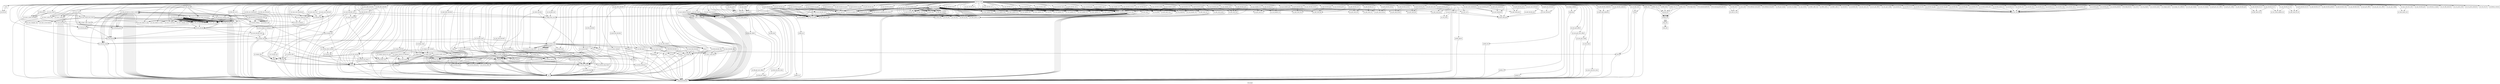 digraph "Call graph" {
	label="Call graph";

	Node0x80568e2c0 [shape=record,label="{external node}"];
	Node0x80568e2c0 -> Node0x80568e350;
	Node0x80568e2c0 -> Node0x80568e410;
	Node0x80568e2c0 -> Node0x80568e470;
	Node0x80568e2c0 -> Node0x80568e4d0;
	Node0x80568e2c0 -> Node0x80568e530;
	Node0x80568e2c0 -> Node0x80568e590;
	Node0x80568e2c0 -> Node0x80568e5f0;
	Node0x80568e2c0 -> Node0x80568e650;
	Node0x80568e2c0 -> Node0x80568e6b0;
	Node0x80568e2c0 -> Node0x80568e710;
	Node0x80568e2c0 -> Node0x80568e770;
	Node0x80568e2c0 -> Node0x80568e7d0;
	Node0x80568e2c0 -> Node0x80568e830;
	Node0x80568e2c0 -> Node0x80568e890;
	Node0x80568e2c0 -> Node0x80568ea70;
	Node0x80568e2c0 -> Node0x80568e9b0;
	Node0x80568e2c0 -> Node0x80568ead0;
	Node0x80568e2c0 -> Node0x80568eb30;
	Node0x80568e2c0 -> Node0x80568eb90;
	Node0x80568e2c0 -> Node0x80568ec50;
	Node0x80568e2c0 -> Node0x80568ecb0;
	Node0x80568e2c0 -> Node0x80568ed10;
	Node0x80568e2c0 -> Node0x80568f190;
	Node0x80568e2c0 -> Node0x80568f1f0;
	Node0x80568e2c0 -> Node0x80568f250;
	Node0x80568e2c0 -> Node0x80568f2b0;
	Node0x80568e2c0 -> Node0x80568f310;
	Node0x80568e2c0 -> Node0x80568f370;
	Node0x80568e2c0 -> Node0x80568f3d0;
	Node0x80568e2c0 -> Node0x80568f430;
	Node0x80568e2c0 -> Node0x80568f490;
	Node0x80568e2c0 -> Node0x80568f4f0;
	Node0x80568e2c0 -> Node0x80568f550;
	Node0x80568e2c0 -> Node0x80568f610;
	Node0x80568e2c0 -> Node0x80568f670;
	Node0x80568e2c0 -> Node0x80568fa30;
	Node0x80568e2c0 -> Node0x80568fa90;
	Node0x80568e2c0 -> Node0x80568faf0;
	Node0x80568e2c0 -> Node0x80568e8f0;
	Node0x80568e2c0 -> Node0x80568fb50;
	Node0x80568e2c0 -> Node0x80568fbb0;
	Node0x80568e2c0 -> Node0x80568fc10;
	Node0x80568e2c0 -> Node0x80568f850;
	Node0x80568e2c0 -> Node0x80568fc70;
	Node0x80568e2c0 -> Node0x80568fcd0;
	Node0x80568e2c0 -> Node0x80568fd30;
	Node0x80568e2c0 -> Node0x80568fdf0;
	Node0x80568e2c0 -> Node0x80568fd90;
	Node0x80568e2c0 -> Node0x80568fe50;
	Node0x80568e2c0 -> Node0x80568feb0;
	Node0x80568e2c0 -> Node0x80568ff10;
	Node0x80568e2c0 -> Node0x80568ff70;
	Node0x80568e2c0 -> Node0x80568ffd0;
	Node0x80568e2c0 -> Node0x80555f030;
	Node0x80568e2c0 -> Node0x80555f090;
	Node0x80568e2c0 -> Node0x80555f0f0;
	Node0x80568e2c0 -> Node0x80555f150;
	Node0x80568e2c0 -> Node0x80555f1b0;
	Node0x80568e2c0 -> Node0x80555f210;
	Node0x80568e2c0 -> Node0x80555f270;
	Node0x80568e2c0 -> Node0x80555f2d0;
	Node0x80568e2c0 -> Node0x80555f330;
	Node0x80568e2c0 -> Node0x80555f390;
	Node0x80568e2c0 -> Node0x80555f3f0;
	Node0x80568e2c0 -> Node0x80555f450;
	Node0x80568e2c0 -> Node0x80555f4b0;
	Node0x80568e2c0 -> Node0x80555f510;
	Node0x80568e2c0 -> Node0x80555f570;
	Node0x80568e2c0 -> Node0x80555f5d0;
	Node0x80568e2c0 -> Node0x80555f630;
	Node0x80568e2c0 -> Node0x80555f690;
	Node0x80568e2c0 -> Node0x80555f6f0;
	Node0x80568e2c0 -> Node0x80555f750;
	Node0x80568e2c0 -> Node0x80555f7b0;
	Node0x80568e2c0 -> Node0x80555f810;
	Node0x80568e2c0 -> Node0x80555f870;
	Node0x80568e2c0 -> Node0x80555f8d0;
	Node0x80568e2c0 -> Node0x80555f930;
	Node0x80568e2c0 -> Node0x80555f990;
	Node0x80568e2c0 -> Node0x80555f9f0;
	Node0x80568e2c0 -> Node0x80555fa50;
	Node0x80568e2c0 -> Node0x80555fab0;
	Node0x80568e2c0 -> Node0x80555fb10;
	Node0x80568e2c0 -> Node0x80555fb70;
	Node0x80568e2c0 -> Node0x80555fbd0;
	Node0x80568e2c0 -> Node0x80555fc30;
	Node0x80568e2c0 -> Node0x80555fc90;
	Node0x80568e2c0 -> Node0x80555fcf0;
	Node0x80568e2c0 -> Node0x80568e3b0;
	Node0x80568e2c0 -> Node0x80555fd50;
	Node0x80568e2c0 -> Node0x80555fe10;
	Node0x80568e2c0 -> Node0x80555fe70;
	Node0x80568e2c0 -> Node0x80555fed0;
	Node0x80568e2c0 -> Node0x80555ff30;
	Node0x80568e2c0 -> Node0x80555ff90;
	Node0x80568e2c0 -> Node0x80555fff0;
	Node0x80568e2c0 -> Node0x805560050;
	Node0x80568e2c0 -> Node0x8055600b0;
	Node0x80568e2c0 -> Node0x805560170;
	Node0x80568e2c0 -> Node0x8055601d0;
	Node0x80568e2c0 -> Node0x80568f970;
	Node0x80568e2c0 -> Node0x8055602f0;
	Node0x80568e2c0 -> Node0x805560350;
	Node0x80568e2c0 -> Node0x8055603b0;
	Node0x80568e2c0 -> Node0x805560410;
	Node0x80568e2c0 -> Node0x805560470;
	Node0x80568e2c0 -> Node0x8055605f0;
	Node0x80568e2c0 -> Node0x805560890;
	Node0x80568e2c0 -> Node0x8055608f0;
	Node0x80568e2c0 -> Node0x805560950;
	Node0x80568e2c0 -> Node0x8055609b0;
	Node0x80568e2c0 -> Node0x805560a10;
	Node0x80568e2c0 -> Node0x805560a70;
	Node0x80568e2c0 -> Node0x805560ad0;
	Node0x80568e2c0 -> Node0x805560b30;
	Node0x80568e2c0 -> Node0x805560b90;
	Node0x80568e2c0 -> Node0x805560c50;
	Node0x80568e2c0 -> Node0x805560d10;
	Node0x80568e2c0 -> Node0x805560e90;
	Node0x80568e2c0 -> Node0x80568e950;
	Node0x80568e2c0 -> Node0x80568ebf0;
	Node0x80568e2c0 -> Node0x805560ef0;
	Node0x80568e2c0 -> Node0x805560f50;
	Node0x80568e2c0 -> Node0x805560fb0;
	Node0x80568e2c0 -> Node0x805561010;
	Node0x80568e2c0 -> Node0x805561070;
	Node0x80568e2c0 -> Node0x8055610d0;
	Node0x80568e2c0 -> Node0x805561130;
	Node0x80568e2c0 -> Node0x805561190;
	Node0x80568e2c0 -> Node0x8055611f0;
	Node0x80568e2c0 -> Node0x805561250;
	Node0x80568e2c0 -> Node0x8055612b0;
	Node0x80568e2c0 -> Node0x805561310;
	Node0x80568e2c0 -> Node0x805561370;
	Node0x80568e2c0 -> Node0x8055613d0;
	Node0x80568e2c0 -> Node0x805561430;
	Node0x80568e2c0 -> Node0x805561490;
	Node0x80568e2c0 -> Node0x8055614f0;
	Node0x80568e2c0 -> Node0x805561550;
	Node0x80568e2c0 -> Node0x8055615b0;
	Node0x80568e2c0 -> Node0x805561610;
	Node0x80568e2c0 -> Node0x8055616d0;
	Node0x80568e2c0 -> Node0x805561730;
	Node0x80568e2c0 -> Node0x805561790;
	Node0x80568e2c0 -> Node0x8055617f0;
	Node0x80568e2c0 -> Node0x805561850;
	Node0x80568e2c0 -> Node0x8055618b0;
	Node0x80568e2c0 -> Node0x805561910;
	Node0x80568e2c0 -> Node0x805561970;
	Node0x80568e2c0 -> Node0x8055619d0;
	Node0x80568e2c0 -> Node0x805561a30;
	Node0x80568e2c0 -> Node0x805561a90;
	Node0x80568e2c0 -> Node0x805561c70;
	Node0x80568e2c0 -> Node0x805561c10;
	Node0x80568e2c0 -> Node0x80568ee90;
	Node0x80568e2c0 -> Node0x80568f010;
	Node0x80568e2c0 -> Node0x805561bb0;
	Node0x80568e2c0 -> Node0x80568ef50;
	Node0x80568e2c0 -> Node0x80568efb0;
	Node0x80568e2c0 -> Node0x80568f0d0;
	Node0x80568e2c0 -> Node0x80568edd0;
	Node0x80568e2c0 -> Node0x80568eef0;
	Node0x80568e2c0 -> Node0x80568f070;
	Node0x80568e2c0 -> Node0x805561d30;
	Node0x80568e2c0 -> Node0x805561d90;
	Node0x80568e2c0 -> Node0x805561df0;
	Node0x80568e2c0 -> Node0x805561e50;
	Node0x80568e2c0 -> Node0x805561eb0;
	Node0x80568e2c0 -> Node0x805561f10;
	Node0x80568e2c0 -> Node0x805561f70;
	Node0x80568e2c0 -> Node0x805561fd0;
	Node0x80568e2c0 -> Node0x8055d1090;
	Node0x80568e2c0 -> Node0x8055d1150;
	Node0x80568e2c0 -> Node0x8055d11b0;
	Node0x80568e2c0 -> Node0x8055d1210;
	Node0x80568e2c0 -> Node0x8055d1270;
	Node0x80568e2c0 -> Node0x8055d12d0;
	Node0x80568e2c0 -> Node0x8055d1330;
	Node0x80568e2c0 -> Node0x8055d13f0;
	Node0x80568e2c0 -> Node0x8055d1450;
	Node0x80568e2c0 -> Node0x8055d1510;
	Node0x80568e2c0 -> Node0x8055d15d0;
	Node0x80568e2c0 -> Node0x8055d1690;
	Node0x80568e2c0 -> Node0x8055d1750;
	Node0x80568e2c0 -> Node0x8055d17b0;
	Node0x80568e2c0 -> Node0x8055d1810;
	Node0x80568e2c0 -> Node0x8055d1870;
	Node0x80568e2c0 -> Node0x8055d1930;
	Node0x80568e2c0 -> Node0x8055d1990;
	Node0x80568e2c0 -> Node0x8055d1a50;
	Node0x80568e2c0 -> Node0x8055d1ab0;
	Node0x80568e2c0 -> Node0x8055d1b70;
	Node0x80568e2c0 -> Node0x8055d1c30;
	Node0x80568e2c0 -> Node0x8055d1cf0;
	Node0x80568e2c0 -> Node0x8055d1db0;
	Node0x80568e2c0 -> Node0x8055d1e70;
	Node0x80568e2c0 -> Node0x8055d1ed0;
	Node0x80568e2c0 -> Node0x8055d1f90;
	Node0x80568e2c0 -> Node0x8055d2050;
	Node0x80568e2c0 -> Node0x8055d2110;
	Node0x80568e2c0 -> Node0x8055d21d0;
	Node0x80568e2c0 -> Node0x8055d2290;
	Node0x80568e2c0 -> Node0x8055d2350;
	Node0x80568e2c0 -> Node0x8055d1390;
	Node0x80568e2c0 -> Node0x8055d14b0;
	Node0x80568e2c0 -> Node0x8055d1570;
	Node0x80568e2c0 -> Node0x8055d1630;
	Node0x80568e2c0 -> Node0x8055d16f0;
	Node0x80568e2c0 -> Node0x8055d18d0;
	Node0x80568e2c0 -> Node0x8055d19f0;
	Node0x80568e2c0 -> Node0x8055d1b10;
	Node0x80568e2c0 -> Node0x8055d1bd0;
	Node0x80568e2c0 -> Node0x8055d1c90;
	Node0x80568e2c0 -> Node0x8055d1d50;
	Node0x80568e2c0 -> Node0x8055d1e10;
	Node0x80568e2c0 -> Node0x8055d1f30;
	Node0x80568e2c0 -> Node0x8055d1ff0;
	Node0x80568e2c0 -> Node0x8055d20b0;
	Node0x80568e2c0 -> Node0x8055d2170;
	Node0x80568e2c0 -> Node0x8055d2230;
	Node0x80568e2c0 -> Node0x8055d22f0;
	Node0x80568e2c0 -> Node0x8055d23b0;
	Node0x80568e2c0 -> Node0x8055d2410;
	Node0x80568e2c0 -> Node0x8055d2590;
	Node0x80568e2c0 -> Node0x8055d25f0;
	Node0x80568e2c0 -> Node0x8055d2650;
	Node0x80568e2c0 -> Node0x8055d26b0;
	Node0x80568e2c0 -> Node0x8055d27d0;
	Node0x80568e2c0 -> Node0x8055d2830;
	Node0x80568e2c0 -> Node0x8055d28f0;
	Node0x80568e2c0 -> Node0x8055d2950;
	Node0x80568e2c0 -> Node0x8055d29b0;
	Node0x80568e2c0 -> Node0x8055d2a10;
	Node0x80568e2c0 -> Node0x8055d2ad0;
	Node0x80568e2c0 -> Node0x8055d2b30;
	Node0x80568e2c0 -> Node0x8055d2b90;
	Node0x80568e2c0 -> Node0x8055d2c50;
	Node0x80568e2c0 -> Node0x8055d2d10;
	Node0x80568e2c0 -> Node0x8055d2d70;
	Node0x80568e2c0 -> Node0x8055d2dd0;
	Node0x80568e2c0 -> Node0x8055d2e30;
	Node0x80568e2c0 -> Node0x8055d2e90;
	Node0x80568e2c0 -> Node0x8055d2f50;
	Node0x80568e2c0 -> Node0x8055d2fb0;
	Node0x80568e2c0 -> Node0x8055d3010;
	Node0x80568e2c0 -> Node0x8055d3070;
	Node0x80568e2c0 -> Node0x8055d30d0;
	Node0x80568e2c0 -> Node0x8055d3130;
	Node0x80568e2c0 -> Node0x8055d3190;
	Node0x80568e2c0 -> Node0x8055d31f0;
	Node0x80568e2c0 -> Node0x8055d36d0;
	Node0x80568e2c0 -> Node0x8055d3730;
	Node0x80568e2c0 -> Node0x8055d3790;
	Node0x80568e2c0 -> Node0x8055d37f0;
	Node0x80568e2c0 -> Node0x8055d3850;
	Node0x80568e2c0 -> Node0x8055d3910;
	Node0x80568e2c0 -> Node0x8055d3970;
	Node0x80568e2c0 -> Node0x8055d3a30;
	Node0x80568e2c0 -> Node0x8055d3a90;
	Node0x80568e2c0 -> Node0x8055d3af0;
	Node0x80568e2c0 -> Node0x8055d3b50;
	Node0x80568e2c0 -> Node0x8055d3bb0;
	Node0x80568e2c0 -> Node0x8055d3c10;
	Node0x80568e2c0 -> Node0x8055d3c70;
	Node0x80568e2c0 -> Node0x8055d3cd0;
	Node0x80568e2c0 -> Node0x8055d3d30;
	Node0x80568e2c0 -> Node0x8055d3d90;
	Node0x80568e2c0 -> Node0x8055d3df0;
	Node0x80568e2c0 -> Node0x8055d3e50;
	Node0x80568e2c0 -> Node0x8055d3eb0;
	Node0x80568e2c0 -> Node0x80568ea10;
	Node0x80568e2c0 -> Node0x8055d3f10;
	Node0x80568e2c0 -> Node0x80568f130;
	Node0x80568e2c0 -> Node0x80568f9d0;
	Node0x80568e2c0 -> Node0x8055d3f70;
	Node0x80568e2c0 -> Node0x8055d3fd0;
	Node0x80568e2c0 -> Node0x8056aa030;
	Node0x80568e2c0 -> Node0x8056aa090;
	Node0x80568e2c0 -> Node0x8056aa150;
	Node0x80568e2c0 -> Node0x8056aa210;
	Node0x80568e2c0 -> Node0x8056aa1b0;
	Node0x80568e2c0 -> Node0x8056aa0f0;
	Node0x80568e2c0 -> Node0x8056aa270;
	Node0x80568e2c0 -> Node0x8056aa2d0;
	Node0x80568e2c0 -> Node0x8056aa330;
	Node0x80568e2c0 -> Node0x8056aa390;
	Node0x80568e2c0 -> Node0x8056aa3f0;
	Node0x80568e2c0 -> Node0x8056aa450;
	Node0x80568e2c0 -> Node0x8056aa4b0;
	Node0x80568e2c0 -> Node0x8056aa510;
	Node0x80568e2c0 -> Node0x8056aa570;
	Node0x80568e2c0 -> Node0x805560cb0;
	Node0x80568e2c0 -> Node0x8056aa6f0;
	Node0x80568e2c0 -> Node0x8056aa750;
	Node0x80568e2c0 -> Node0x8056aa7b0;
	Node0x80568e2c0 -> Node0x8056aa810;
	Node0x80568e2c0 -> Node0x805560bf0;
	Node0x80568e2c0 -> Node0x8056aa5d0;
	Node0x80568e2c0 -> Node0x8056aa630;
	Node0x80568e2c0 -> Node0x805560770;
	Node0x80568e2c0 -> Node0x805560590;
	Node0x80568e2c0 -> Node0x8055607d0;
	Node0x80568e2c0 -> Node0x805560530;
	Node0x80568e2c0 -> Node0x805560650;
	Node0x80568e2c0 -> Node0x805560710;
	Node0x80568e2c0 -> Node0x805560dd0;
	Node0x80568e2c0 -> Node0x8055606b0;
	Node0x80568e2c0 -> Node0x80568f6d0;
	Node0x80568e2c0 -> Node0x8056aa690;
	Node0x80568e2c0 -> Node0x805560e30;
	Node0x80568e2c0 -> Node0x8055604d0;
	Node0x80568e2c0 -> Node0x80568f910;
	Node0x80568e2c0 -> Node0x8055d2890;
	Node0x80568e2c0 -> Node0x8055d1030;
	Node0x80568e2c0 -> Node0x8055d10f0;
	Node0x80568e2c0 -> Node0x8055d24d0;
	Node0x80568e2c0 -> Node0x8055d2bf0;
	Node0x80568e2c0 -> Node0x8055d2cb0;
	Node0x80568e2c0 -> Node0x8055d3310;
	Node0x80568e2c0 -> Node0x8055d33d0;
	Node0x80568e2c0 -> Node0x8055d3490;
	Node0x80568e2c0 -> Node0x8055d3550;
	Node0x80568e2c0 -> Node0x8055d3670;
	Node0x80568e2c0 -> Node0x8055d2530;
	Node0x80568e2c0 -> Node0x8055d3610;
	Node0x80568e2c0 -> Node0x8056aa870;
	Node0x80568e2c0 -> Node0x8055d32b0;
	Node0x80568e2c0 -> Node0x8055d38b0;
	Node0x80568e2c0 -> Node0x8055d3370;
	Node0x80568e2c0 -> Node0x8055d39d0;
	Node0x80568e2c0 -> Node0x8055d3430;
	Node0x80568e2c0 -> Node0x8055d34f0;
	Node0x80568e2c0 -> Node0x8055d35b0;
	Node0x80568e2c0 -> Node0x8055d2470;
	Node0x80568e2c0 -> Node0x8055d2770;
	Node0x80568e2c0 -> Node0x8055d2a70;
	Node0x80568e2c0 -> Node0x8055d2ef0;
	Node0x80568e2c0 -> Node0x8056aa8d0;
	Node0x80568e350 [shape=record,label="{init}"];
	Node0x80568e350 -> Node0x80568e3b0;
	Node0x80568e410 [shape=record,label="{pt_asid_from_user}"];
	Node0x80568e470 [shape=record,label="{llvm.dbg.value}"];
	Node0x80568e4d0 [shape=record,label="{llvm.memset.p0i8.i64}"];
	Node0x80568e530 [shape=record,label="{llvm.memcpy.p0i8.p0i8.i64}"];
	Node0x80568e590 [shape=record,label="{pt_asid_to_user}"];
	Node0x80568e5f0 [shape=record,label="{pt_asid_match}"];
	Node0x80568e650 [shape=record,label="{pt_bcache_alloc}"];
	Node0x80568e650 -> Node0x80568e6b0;
	Node0x80568e6b0 [shape=record,label="{malloc}"];
	Node0x80568e6b0 -> Node0x80568e2f0;
	Node0x80568e710 [shape=record,label="{pt_bcache_free}"];
	Node0x80568e710 -> Node0x80568e770;
	Node0x80568e770 [shape=record,label="{free}"];
	Node0x80568e770 -> Node0x80568e2f0;
	Node0x80568e7d0 [shape=record,label="{pt_bcache_add}"];
	Node0x80568e830 [shape=record,label="{pt_bcache_lookup}"];
	Node0x80568e890 [shape=record,label="{pt_blk_decoder_init}"];
	Node0x80568e890 -> Node0x80568e8f0;
	Node0x80568e890 -> Node0x80568e2f0;
	Node0x80568e890 -> Node0x80568e950;
	Node0x80568e890 -> Node0x80568e9b0;
	Node0x80568e890 -> Node0x80568ea10;
	Node0x80568f250 [shape=record,label="{pt_blk_get_offset}"];
	Node0x80568f250 -> Node0x80568e2f0;
	Node0x80568ea70 [shape=record,label="{llvm.lifetime.start.p0i8}"];
	Node0x80568e9b0 [shape=record,label="{pt_msec_cache_init}"];
	Node0x80568e9b0 -> Node0x80568e2f0;
	Node0x80568ead0 [shape=record,label="{llvm.lifetime.end.p0i8}"];
	Node0x80568eb30 [shape=record,label="{pt_blk_decoder_fini}"];
	Node0x80568eb30 -> Node0x80568eb90;
	Node0x80568eb30 -> Node0x80568ebf0;
	Node0x80568eb30 -> Node0x80568e2f0;
	Node0x80568eb90 [shape=record,label="{pt_msec_cache_fini}"];
	Node0x80568eb90 -> Node0x80568e2f0;
	Node0x80568ec50 [shape=record,label="{pt_blk_alloc_decoder}"];
	Node0x80568ec50 -> Node0x80568e6b0;
	Node0x80568ec50 -> Node0x80568e890;
	Node0x80568ec50 -> Node0x80568e770;
	Node0x80568ecb0 [shape=record,label="{pt_blk_free_decoder}"];
	Node0x80568ecb0 -> Node0x80568eb90;
	Node0x80568ecb0 -> Node0x80568ebf0;
	Node0x80568ecb0 -> Node0x80568e2f0;
	Node0x80568ecb0 -> Node0x80568e770;
	Node0x80568ed10 [shape=record,label="{pt_blk_sync_forward}"];
	Node0x80568ed10 -> Node0x80568ea10;
	Node0x80568ed10 -> Node0x80568e2f0;
	Node0x80568ed10 -> Node0x80568ed70;
	Node0x80568ed70 [shape=record,label="{pt_blk_proceed_trailing_event}"];
	Node0x80568ed70 -> Node0x80568e2f0;
	Node0x80568ed70 -> Node0x80568edd0;
	Node0x80568ed70 -> Node0x80568ee30;
	Node0x80568ed70 -> Node0x80568ee90;
	Node0x80568ed70 -> Node0x80568edd0;
	Node0x80568ed70 -> Node0x80568edd0;
	Node0x80568ed70 -> Node0x80568ee30;
	Node0x80568ed70 -> Node0x80568edd0;
	Node0x80568ed70 -> Node0x80568ee30;
	Node0x80568ed70 -> Node0x80568eef0;
	Node0x80568ed70 -> Node0x80568edd0;
	Node0x80568ed70 -> Node0x80568ee30;
	Node0x80568ed70 -> Node0x80568ef50;
	Node0x80568ed70 -> Node0x80568edd0;
	Node0x80568ed70 -> Node0x80568ee30;
	Node0x80568ed70 -> Node0x80568efb0;
	Node0x80568ed70 -> Node0x80568edd0;
	Node0x80568ed70 -> Node0x80568ee30;
	Node0x80568ed70 -> Node0x80568edd0;
	Node0x80568ed70 -> Node0x80568ee30;
	Node0x80568ed70 -> Node0x80568edd0;
	Node0x80568ed70 -> Node0x80568ee30;
	Node0x80568ed70 -> Node0x80568edd0;
	Node0x80568ed70 -> Node0x80568ee30;
	Node0x80568ed70 -> Node0x80568eef0;
	Node0x80568ed70 -> Node0x80568f010;
	Node0x80568ed70 -> Node0x80568f070;
	Node0x80568ed70 -> Node0x80568edd0;
	Node0x80568ed70 -> Node0x80568ee30;
	Node0x80568ed70 -> Node0x80568edd0;
	Node0x80568ed70 -> Node0x80568ee30;
	Node0x80568ed70 -> Node0x80568edd0;
	Node0x80568ed70 -> Node0x80568ee30;
	Node0x80568ed70 -> Node0x80568edd0;
	Node0x80568ed70 -> Node0x80568ee30;
	Node0x80568ed70 -> Node0x80568f0d0;
	Node0x80568ed70 -> Node0x80568edd0;
	Node0x80568ed70 -> Node0x80568ee30;
	Node0x80568ed70 -> Node0x80568edd0;
	Node0x80568ed70 -> Node0x80568ee30;
	Node0x80568ee30 [shape=record,label="{pt_blk_proceed_with_trace}"];
	Node0x80568ee30 -> Node0x80568e2f0;
	Node0x80568ee30 -> Node0x80568e2f0;
	Node0x80568ee30 -> Node0x80568e2f0;
	Node0x80568ee30 -> Node0x80568e2f0;
	Node0x80568ee30 -> Node0x80568f130;
	Node0x80568ee30 -> Node0x80568e2f0;
	Node0x80568ee30 -> Node0x80568e2f0;
	Node0x80568f190 [shape=record,label="{pt_blk_sync_backward}"];
	Node0x80568f190 -> Node0x80568ea10;
	Node0x80568f190 -> Node0x80568e2f0;
	Node0x80568f190 -> Node0x80568ed70;
	Node0x80568f1f0 [shape=record,label="{pt_blk_sync_set}"];
	Node0x80568f1f0 -> Node0x80568ea10;
	Node0x80568f1f0 -> Node0x80568e2f0;
	Node0x80568f1f0 -> Node0x80568ed70;
	Node0x80568f2b0 [shape=record,label="{pt_blk_get_sync_offset}"];
	Node0x80568f2b0 -> Node0x80568e2f0;
	Node0x80568f310 [shape=record,label="{pt_blk_get_image}"];
	Node0x80568f370 [shape=record,label="{pt_blk_set_image}"];
	Node0x80568f3d0 [shape=record,label="{pt_blk_get_config}"];
	Node0x80568f3d0 -> Node0x80568e2f0;
	Node0x80568f430 [shape=record,label="{pt_blk_time}"];
	Node0x80568f430 -> Node0x80568e2f0;
	Node0x80568f490 [shape=record,label="{pt_blk_core_bus_ratio}"];
	Node0x80568f490 -> Node0x80568e2f0;
	Node0x80568f4f0 [shape=record,label="{pt_blk_asid}"];
	Node0x80568f4f0 -> Node0x80568e590;
	Node0x80568f550 [shape=record,label="{pt_blk_next}"];
	Node0x80568f550 -> Node0x80568e2f0;
	Node0x80568f550 -> Node0x80568f5b0;
	Node0x80568f550 -> Node0x80568f610;
	Node0x80568f550 -> Node0x80568f670;
	Node0x80568f550 -> Node0x80568f6d0;
	Node0x80568f550 -> Node0x80568f730;
	Node0x80568f550 -> Node0x80568f730;
	Node0x80568f550 -> Node0x80568f790;
	Node0x80568f550 -> Node0x80568ed70;
	Node0x80568f5b0 [shape=record,label="{pt_blk_proceed_event}"];
	Node0x80568f5b0 -> Node0x80568f7f0;
	Node0x80568f5b0 -> Node0x80568ee90;
	Node0x80568f5b0 -> Node0x80568edd0;
	Node0x80568f5b0 -> Node0x80568f7f0;
	Node0x80568f5b0 -> Node0x80568ee90;
	Node0x80568f5b0 -> Node0x80568edd0;
	Node0x80568f5b0 -> Node0x80568f850;
	Node0x80568f5b0 -> Node0x80568f7f0;
	Node0x80568f5b0 -> Node0x80568f7f0;
	Node0x80568f5b0 -> Node0x80568ee90;
	Node0x80568f5b0 -> Node0x80568edd0;
	Node0x80568f5b0 -> Node0x80568f7f0;
	Node0x80568f5b0 -> Node0x80568f7f0;
	Node0x80568f5b0 -> Node0x80568edd0;
	Node0x80568f5b0 -> Node0x80568f7f0;
	Node0x80568f5b0 -> Node0x80568edd0;
	Node0x80568f5b0 -> Node0x80568eef0;
	Node0x80568f5b0 -> Node0x80568f5b0;
	Node0x80568f5b0 -> Node0x80568f7f0;
	Node0x80568f5b0 -> Node0x80568edd0;
	Node0x80568f5b0 -> Node0x80568f7f0;
	Node0x80568f5b0 -> Node0x80568ef50;
	Node0x80568f5b0 -> Node0x80568edd0;
	Node0x80568f5b0 -> Node0x80568f7f0;
	Node0x80568f5b0 -> Node0x80568f7f0;
	Node0x80568f5b0 -> Node0x80568edd0;
	Node0x80568f5b0 -> Node0x80568ee30;
	Node0x80568f5b0 -> Node0x80568f7f0;
	Node0x80568f5b0 -> Node0x80568efb0;
	Node0x80568f5b0 -> Node0x80568edd0;
	Node0x80568f5b0 -> Node0x80568f7f0;
	Node0x80568f5b0 -> Node0x80568f7f0;
	Node0x80568f5b0 -> Node0x80568edd0;
	Node0x80568f5b0 -> Node0x80568ee30;
	Node0x80568f5b0 -> Node0x80568f7f0;
	Node0x80568f5b0 -> Node0x80568edd0;
	Node0x80568f5b0 -> Node0x80568ee30;
	Node0x80568f5b0 -> Node0x80568f7f0;
	Node0x80568f5b0 -> Node0x80568edd0;
	Node0x80568f5b0 -> Node0x80568f7f0;
	Node0x80568f5b0 -> Node0x80568edd0;
	Node0x80568f5b0 -> Node0x80568f7f0;
	Node0x80568f5b0 -> Node0x80568edd0;
	Node0x80568f5b0 -> Node0x80568f7f0;
	Node0x80568f5b0 -> Node0x80568f0d0;
	Node0x80568f5b0 -> Node0x80568edd0;
	Node0x80568f5b0 -> Node0x80568f7f0;
	Node0x80568f5b0 -> Node0x80568f7f0;
	Node0x80568f5b0 -> Node0x80568edd0;
	Node0x80568f5b0 -> Node0x80568f7f0;
	Node0x80568f610 [shape=record,label="{pt_msec_cache_read}"];
	Node0x80568f610 -> Node0x80568e2f0;
	Node0x80568f670 [shape=record,label="{pt_msec_cache_fill}"];
	Node0x80568f670 -> Node0x80568e2f0;
	Node0x80568f730 [shape=record,label="{pt_blk_proceed_no_event_uncached}"];
	Node0x80568f730 -> Node0x80568f7f0;
	Node0x80568f730 -> Node0x80568edd0;
	Node0x80568f730 -> Node0x80568f7f0;
	Node0x80568f730 -> Node0x80568ee30;
	Node0x80568f790 [shape=record,label="{pt_blk_proceed_no_event_cached}"];
	Node0x80568f790 -> Node0x80568e830;
	Node0x80568f790 -> Node0x80568f8b0;
	Node0x80568f790 -> Node0x80568f730;
	Node0x80568f790 -> Node0x80568f790;
	Node0x80568f790 -> Node0x80568e2f0;
	Node0x80568f790 -> Node0x80568e2f0;
	Node0x80568f790 -> Node0x80568f910;
	Node0x80568f790 -> Node0x80568f970;
	Node0x80568f790 -> Node0x80568f910;
	Node0x80568f790 -> Node0x80568f970;
	Node0x80568f790 -> Node0x80568eef0;
	Node0x80568f790 -> Node0x80568f9d0;
	Node0x80568f790 -> Node0x80568edd0;
	Node0x80568f790 -> Node0x80568ee30;
	Node0x80568f790 -> Node0x80568f9d0;
	Node0x80568f790 -> Node0x80568edd0;
	Node0x80568f790 -> Node0x80568ee30;
	Node0x80568f790 -> Node0x80568f790;
	Node0x80568f790 -> Node0x80568f910;
	Node0x80568f790 -> Node0x80568f970;
	Node0x80568f790 -> Node0x80568f9d0;
	Node0x80568f790 -> Node0x80568e2f0;
	Node0x80568f790 -> Node0x80568e2f0;
	Node0x80568f790 -> Node0x80568e2f0;
	Node0x80568f790 -> Node0x80568e2f0;
	Node0x80568f790 -> Node0x80568e2f0;
	Node0x80568f790 -> Node0x80568e2f0;
	Node0x80568f790 -> Node0x80568f130;
	Node0x80568f790 -> Node0x80568e2f0;
	Node0x80568f790 -> Node0x80568e2f0;
	Node0x80568f8b0 [shape=record,label="{pt_blk_proceed_no_event_fill_cache}"];
	Node0x80568f8b0 -> Node0x80568f7f0;
	Node0x80568f8b0 -> Node0x80568edd0;
	Node0x80568f8b0 -> Node0x80568e7d0;
	Node0x80568f8b0 -> Node0x80568ee30;
	Node0x80568f8b0 -> Node0x80568e7d0;
	Node0x80568f8b0 -> Node0x80568e7d0;
	Node0x80568f8b0 -> Node0x80568e7d0;
	Node0x80568f8b0 -> Node0x80568e830;
	Node0x80568f8b0 -> Node0x80568e7d0;
	Node0x80568f8b0 -> Node0x80568f8b0;
	Node0x80568f8b0 -> Node0x80568e830;
	Node0x80568f8b0 -> Node0x80568e7d0;
	Node0x80568f8b0 -> Node0x80568e7d0;
	Node0x80568f7f0 [shape=record,label="{pt_blk_proceed_one_insn}"];
	Node0x80568f7f0 -> Node0x80568eef0;
	Node0x80568f7f0 -> Node0x80568f9d0;
	Node0x80568fa30 [shape=record,label="{pt_blk_event}"];
	Node0x80568fa30 -> Node0x80568fa90;
	Node0x80568fa30 -> Node0x80568fa90;
	Node0x80568fa30 -> Node0x80568ed70;
	Node0x80568fa90 [shape=record,label="{pt_msec_cache_invalidate}"];
	Node0x80568fa90 -> Node0x80568e2f0;
	Node0x80568faf0 [shape=record,label="{pt_cpu_errata}"];
	Node0x80568e8f0 [shape=record,label="{pt_config_from_user}"];
	Node0x80568fb50 [shape=record,label="{pt_filter_addr_cfg}"];
	Node0x80568fbb0 [shape=record,label="{pt_filter_addr_a}"];
	Node0x80568fc10 [shape=record,label="{pt_filter_addr_b}"];
	Node0x80568f850 [shape=record,label="{pt_filter_addr_check}"];
	Node0x80568fc70 [shape=record,label="{pt_cpu_parse}"];
	Node0x80568fc70 -> Node0x80568fcd0;
	Node0x80568fc70 -> Node0x80568fcd0;
	Node0x80568fc70 -> Node0x80568fcd0;
	Node0x80568fcd0 [shape=record,label="{strtol}"];
	Node0x80568fcd0 -> Node0x80568e2f0;
	Node0x80568fd30 [shape=record,label="{pt_cpu_read}"];
	Node0x80568fd30 -> Node0x80568fd90;
	Node0x80568fd30 -> Node0x80568fdf0;
	Node0x80568fd30 -> Node0x80568fd90;
	Node0x80568fdf0 [shape=record,label="{strncmp}"];
	Node0x80568fdf0 -> Node0x80568e2f0;
	Node0x80568fd90 [shape=record,label="{pt_cpuid}"];
	Node0x80568fd90 -> Node0x80568e2f0;
	Node0x80568fd90 -> Node0x80568e2f0;
	Node0x80568fe50 [shape=record,label="{pt_df_fetch}"];
	Node0x80568feb0 [shape=record,label="{pt_encoder_init}"];
	Node0x80568feb0 -> Node0x80568e8f0;
	Node0x80568ff10 [shape=record,label="{pt_encoder_fini}"];
	Node0x80568ff70 [shape=record,label="{pt_alloc_encoder}"];
	Node0x80568ff70 -> Node0x80568e6b0;
	Node0x80568ff70 -> Node0x80568e8f0;
	Node0x80568ff70 -> Node0x80568e770;
	Node0x80568ffd0 [shape=record,label="{pt_free_encoder}"];
	Node0x80568ffd0 -> Node0x80568e770;
	Node0x80555f030 [shape=record,label="{pt_enc_sync_set}"];
	Node0x80555f090 [shape=record,label="{pt_enc_get_offset}"];
	Node0x80555f0f0 [shape=record,label="{pt_enc_get_config}"];
	Node0x80555f150 [shape=record,label="{pt_enc_next}"];
	Node0x80555f1b0 [shape=record,label="{llvm.dbg.declare}"];
	Node0x80555f210 [shape=record,label="{pt_encode_pad}"];
	Node0x80555f210 -> Node0x80555f150;
	Node0x80555f270 [shape=record,label="{pt_encode_psb}"];
	Node0x80555f270 -> Node0x80555f150;
	Node0x80555f2d0 [shape=record,label="{pt_encode_psbend}"];
	Node0x80555f2d0 -> Node0x80555f150;
	Node0x80555f330 [shape=record,label="{pt_encode_tip}"];
	Node0x80555f330 -> Node0x80555f150;
	Node0x80555f390 [shape=record,label="{pt_encode_tnt_8}"];
	Node0x80555f390 -> Node0x80555f150;
	Node0x80555f3f0 [shape=record,label="{pt_encode_tnt_64}"];
	Node0x80555f3f0 -> Node0x80555f150;
	Node0x80555f450 [shape=record,label="{pt_encode_tip_pge}"];
	Node0x80555f450 -> Node0x80555f150;
	Node0x80555f4b0 [shape=record,label="{pt_encode_tip_pgd}"];
	Node0x80555f4b0 -> Node0x80555f150;
	Node0x80555f510 [shape=record,label="{pt_encode_fup}"];
	Node0x80555f510 -> Node0x80555f150;
	Node0x80555f570 [shape=record,label="{pt_encode_pip}"];
	Node0x80555f570 -> Node0x80555f150;
	Node0x80555f5d0 [shape=record,label="{pt_encode_ovf}"];
	Node0x80555f5d0 -> Node0x80555f150;
	Node0x80555f630 [shape=record,label="{pt_encode_mode_exec}"];
	Node0x80555f630 -> Node0x80555f150;
	Node0x80555f690 [shape=record,label="{pt_encode_mode_tsx}"];
	Node0x80555f690 -> Node0x80555f150;
	Node0x80555f6f0 [shape=record,label="{pt_encode_tsc}"];
	Node0x80555f6f0 -> Node0x80555f150;
	Node0x80555f750 [shape=record,label="{pt_encode_cbr}"];
	Node0x80555f750 -> Node0x80555f150;
	Node0x80555f7b0 [shape=record,label="{pt_encode_tma}"];
	Node0x80555f7b0 -> Node0x80555f150;
	Node0x80555f810 [shape=record,label="{pt_encode_mtc}"];
	Node0x80555f810 -> Node0x80555f150;
	Node0x80555f870 [shape=record,label="{pt_encode_cyc}"];
	Node0x80555f870 -> Node0x80555f150;
	Node0x80555f8d0 [shape=record,label="{pt_encode_stop}"];
	Node0x80555f8d0 -> Node0x80555f150;
	Node0x80555f930 [shape=record,label="{pt_encode_vmcs}"];
	Node0x80555f930 -> Node0x80555f150;
	Node0x80555f990 [shape=record,label="{pt_encode_mnt}"];
	Node0x80555f990 -> Node0x80555f150;
	Node0x80555f9f0 [shape=record,label="{pt_errstr}"];
	Node0x80555fa50 [shape=record,label="{pt_evq_init}"];
	Node0x80555fab0 [shape=record,label="{pt_evq_standalone}"];
	Node0x80555fb10 [shape=record,label="{pt_evq_enqueue}"];
	Node0x80555fb70 [shape=record,label="{pt_evq_dequeue}"];
	Node0x80555fbd0 [shape=record,label="{pt_evq_clear}"];
	Node0x80555fc30 [shape=record,label="{pt_evq_empty}"];
	Node0x80555fc90 [shape=record,label="{pt_evq_pending}"];
	Node0x80555fcf0 [shape=record,label="{pt_evq_find}"];
	Node0x80568e3b0 [shape=record,label="{pt_ild_init}"];
	Node0x80555fd50 [shape=record,label="{prefix_done}"];
	Node0x80555fd50 -> Node0x80555fdb0;
	Node0x80555fe10 [shape=record,label="{prefix_osz}"];
	Node0x80555fe10 -> Node0x80568e2f0;
	Node0x80555fe70 [shape=record,label="{prefix_asz}"];
	Node0x80555fe70 -> Node0x80568e2f0;
	Node0x80555fed0 [shape=record,label="{prefix_ignore}"];
	Node0x80555fed0 -> Node0x80568e2f0;
	Node0x80555ff30 [shape=record,label="{prefix_lock}"];
	Node0x80555ff30 -> Node0x80568e2f0;
	Node0x80555ff90 [shape=record,label="{prefix_f2}"];
	Node0x80555ff90 -> Node0x80568e2f0;
	Node0x80555fff0 [shape=record,label="{prefix_f3}"];
	Node0x80555fff0 -> Node0x80568e2f0;
	Node0x805560050 [shape=record,label="{prefix_rex}"];
	Node0x805560050 -> Node0x80568e2f0;
	Node0x805560050 -> Node0x80555fdb0;
	Node0x8055600b0 [shape=record,label="{prefix_vex_c4}"];
	Node0x8055600b0 -> Node0x80555fdb0;
	Node0x8055600b0 -> Node0x805560110;
	Node0x805560170 [shape=record,label="{prefix_vex_c5}"];
	Node0x805560170 -> Node0x80555fdb0;
	Node0x805560170 -> Node0x805560110;
	Node0x8055601d0 [shape=record,label="{prefix_evex}"];
	Node0x8055601d0 -> Node0x80555fdb0;
	Node0x8055601d0 -> Node0x805560110;
	Node0x80555fdb0 [shape=record,label="{opcode_dec}"];
	Node0x80555fdb0 -> Node0x805560110;
	Node0x80555fdb0 -> Node0x805560110;
	Node0x80555fdb0 -> Node0x805560110;
	Node0x80555fdb0 -> Node0x805560110;
	Node0x80555fdb0 -> Node0x805560110;
	Node0x80555fdb0 -> Node0x805560110;
	Node0x805560110 [shape=record,label="{modrm_dec}"];
	Node0x805560110 -> Node0x805560230;
	Node0x805560110 -> Node0x805560230;
	Node0x805560110 -> Node0x805560230;
	Node0x805560230 [shape=record,label="{disp_dec}"];
	Node0x805560230 -> Node0x805560290;
	Node0x805560230 -> Node0x805560290;
	Node0x805560290 [shape=record,label="{imm_dec}"];
	Node0x80568f970 [shape=record,label="{pt_ild_decode}"];
	Node0x80568f970 -> Node0x80568e2f0;
	Node0x8055602f0 [shape=record,label="{pt_iscache_init}"];
	Node0x8055602f0 -> Node0x805560350;
	Node0x8055602f0 -> Node0x80568e6b0;
	Node0x8055602f0 -> Node0x8055603b0;
	Node0x805560350 [shape=record,label="{strlen}"];
	Node0x805560350 -> Node0x80568e2f0;
	Node0x8055603b0 [shape=record,label="{strcpy}"];
	Node0x8055603b0 -> Node0x80568e2f0;
	Node0x805560410 [shape=record,label="{pt_iscache_fini}"];
	Node0x805560410 -> Node0x805560470;
	Node0x805560410 -> Node0x80568e770;
	Node0x805560470 [shape=record,label="{pt_iscache_clear}"];
	Node0x805560470 -> Node0x8055604d0;
	Node0x805560470 -> Node0x80568e770;
	Node0x805560470 -> Node0x805560530;
	Node0x805560470 -> Node0x805560590;
	Node0x805560470 -> Node0x80568e770;
	Node0x8055605f0 [shape=record,label="{pt_iscache_add}"];
	Node0x8055605f0 -> Node0x805560650;
	Node0x8055605f0 -> Node0x8055606b0;
	Node0x8055605f0 -> Node0x805560710;
	Node0x8055605f0 -> Node0x805560770;
	Node0x8055605f0 -> Node0x8055607d0;
	Node0x8055605f0 -> Node0x805560830;
	Node0x8055605f0 -> Node0x805560530;
	Node0x8055605f0 -> Node0x805560590;
	Node0x8055605f0 -> Node0x805560770;
	Node0x8055605f0 -> Node0x805560530;
	Node0x8055605f0 -> Node0x805560590;
	Node0x8055605f0 -> Node0x8055607d0;
	Node0x8055605f0 -> Node0x805560590;
	Node0x8055605f0 -> Node0x8055604d0;
	Node0x8055605f0 -> Node0x80568e770;
	Node0x8055605f0 -> Node0x805560590;
	Node0x8055605f0 -> Node0x805560590;
	Node0x8055605f0 -> Node0x805560890;
	Node0x8055605f0 -> Node0x805560530;
	Node0x8055605f0 -> Node0x8055604d0;
	Node0x8055605f0 -> Node0x80568e770;
	Node0x8055605f0 -> Node0x805560590;
	Node0x805560830 [shape=record,label="{pt_iscache_find_section_locked}"];
	Node0x805560830 -> Node0x8055606b0;
	Node0x805560830 -> Node0x805560710;
	Node0x805560830 -> Node0x805560650;
	Node0x805560830 -> Node0x8055608f0;
	Node0x805560890 [shape=record,label="{realloc}"];
	Node0x805560890 -> Node0x80568e2f0;
	Node0x8055608f0 [shape=record,label="{strcmp}"];
	Node0x8055608f0 -> Node0x80568e2f0;
	Node0x805560950 [shape=record,label="{pt_iscache_find}"];
	Node0x805560950 -> Node0x805560650;
	Node0x805560950 -> Node0x8055606b0;
	Node0x805560950 -> Node0x805560710;
	Node0x805560950 -> Node0x8055608f0;
	Node0x8055609b0 [shape=record,label="{pt_iscache_lookup}"];
	Node0x8055609b0 -> Node0x805560770;
	Node0x805560a10 [shape=record,label="{pt_iscache_alloc}"];
	Node0x805560a10 -> Node0x80568e6b0;
	Node0x805560a10 -> Node0x805560350;
	Node0x805560a10 -> Node0x80568e6b0;
	Node0x805560a10 -> Node0x8055603b0;
	Node0x805560a70 [shape=record,label="{pt_iscache_free}"];
	Node0x805560a70 -> Node0x805560470;
	Node0x805560a70 -> Node0x80568e770;
	Node0x805560a70 -> Node0x80568e770;
	Node0x805560ad0 [shape=record,label="{pt_iscache_set_limit}"];
	Node0x805560ad0 -> Node0x8055604d0;
	Node0x805560ad0 -> Node0x80568e770;
	Node0x805560b30 [shape=record,label="{pt_iscache_name}"];
	Node0x805560b90 [shape=record,label="{pt_iscache_add_file}"];
	Node0x805560b90 -> Node0x805560830;
	Node0x805560b90 -> Node0x805560770;
	Node0x805560b90 -> Node0x805560bf0;
	Node0x805560b90 -> Node0x8055605f0;
	Node0x805560b90 -> Node0x805560590;
	Node0x805560c50 [shape=record,label="{pt_iscache_read}"];
	Node0x805560c50 -> Node0x805560770;
	Node0x805560c50 -> Node0x805560590;
	Node0x805560c50 -> Node0x805560cb0;
	Node0x805560c50 -> Node0x805560590;
	Node0x805560c50 -> Node0x80568f910;
	Node0x805560c50 -> Node0x8055604d0;
	Node0x805560c50 -> Node0x805560590;
	Node0x805560d10 [shape=record,label="{pt_iscache_notify_map}"];
	Node0x805560d10 -> Node0x805560d70;
	Node0x805560d10 -> Node0x8055604d0;
	Node0x805560d10 -> Node0x80568e770;
	Node0x805560d70 [shape=record,label="{pt_iscache_lru_add}"];
	Node0x805560d70 -> Node0x805560dd0;
	Node0x805560d70 -> Node0x805560e30;
	Node0x805560d70 -> Node0x80568e6b0;
	Node0x805560d70 -> Node0x8055604d0;
	Node0x805560e90 [shape=record,label="{pt_iscache_notify_resize}"];
	Node0x805560e90 -> Node0x805560d70;
	Node0x805560e90 -> Node0x8055604d0;
	Node0x805560e90 -> Node0x80568e770;
	Node0x80568e950 [shape=record,label="{pt_image_init}"];
	Node0x80568e950 -> Node0x805560350;
	Node0x80568e950 -> Node0x80568e6b0;
	Node0x80568e950 -> Node0x8055603b0;
	Node0x80568ebf0 [shape=record,label="{pt_image_fini}"];
	Node0x80568ebf0 -> Node0x805560590;
	Node0x80568ebf0 -> Node0x80568e770;
	Node0x80568ebf0 -> Node0x80568e770;
	Node0x805560ef0 [shape=record,label="{pt_image_alloc}"];
	Node0x805560ef0 -> Node0x80568e6b0;
	Node0x805560ef0 -> Node0x805560350;
	Node0x805560ef0 -> Node0x80568e6b0;
	Node0x805560ef0 -> Node0x8055603b0;
	Node0x805560f50 [shape=record,label="{pt_image_free}"];
	Node0x805560f50 -> Node0x805560590;
	Node0x805560f50 -> Node0x80568e770;
	Node0x805560f50 -> Node0x80568e770;
	Node0x805560f50 -> Node0x80568e770;
	Node0x805560fb0 [shape=record,label="{pt_image_name}"];
	Node0x805561010 [shape=record,label="{pt_image_add}"];
	Node0x805561010 -> Node0x805560710;
	Node0x805561010 -> Node0x80568e6b0;
	Node0x805561010 -> Node0x805560770;
	Node0x805561010 -> Node0x80568e770;
	Node0x805561010 -> Node0x80568e5f0;
	Node0x805561010 -> Node0x80568e6b0;
	Node0x805561010 -> Node0x805560770;
	Node0x805561010 -> Node0x80568e770;
	Node0x805561010 -> Node0x80568e6b0;
	Node0x805561010 -> Node0x805560770;
	Node0x805561010 -> Node0x80568e770;
	Node0x805561010 -> Node0x805560590;
	Node0x805561010 -> Node0x80568e770;
	Node0x805561010 -> Node0x805560590;
	Node0x805561010 -> Node0x80568e770;
	Node0x805561070 [shape=record,label="{pt_image_remove}"];
	Node0x805561070 -> Node0x80568e5f0;
	Node0x805561070 -> Node0x805560590;
	Node0x805561070 -> Node0x80568e770;
	Node0x8055610d0 [shape=record,label="{pt_image_add_file}"];
	Node0x8055610d0 -> Node0x80568e410;
	Node0x8055610d0 -> Node0x805560bf0;
	Node0x8055610d0 -> Node0x805561010;
	Node0x8055610d0 -> Node0x805560590;
	Node0x805561130 [shape=record,label="{pt_image_copy}"];
	Node0x805561130 -> Node0x805561010;
	Node0x805561190 [shape=record,label="{pt_image_remove_by_filename}"];
	Node0x805561190 -> Node0x80568e410;
	Node0x805561190 -> Node0x80568e5f0;
	Node0x805561190 -> Node0x805560650;
	Node0x805561190 -> Node0x8055608f0;
	Node0x805561190 -> Node0x805560590;
	Node0x805561190 -> Node0x80568e770;
	Node0x8055611f0 [shape=record,label="{pt_image_remove_by_asid}"];
	Node0x8055611f0 -> Node0x80568e410;
	Node0x8055611f0 -> Node0x80568e5f0;
	Node0x8055611f0 -> Node0x805560590;
	Node0x8055611f0 -> Node0x80568e770;
	Node0x805561250 [shape=record,label="{pt_image_set_callback}"];
	Node0x8055612b0 [shape=record,label="{pt_image_read}"];
	Node0x8055612b0 -> Node0x80568e5f0;
	Node0x8055612b0 -> Node0x80568e2f0;
	Node0x8055612b0 -> Node0x805560cb0;
	Node0x8055612b0 -> Node0x80568f910;
	Node0x8055612b0 -> Node0x8055604d0;
	Node0x8055612b0 -> Node0x80568e2f0;
	Node0x805561310 [shape=record,label="{pt_image_add_cached}"];
	Node0x805561310 -> Node0x8055609b0;
	Node0x805561310 -> Node0x80568e410;
	Node0x805561310 -> Node0x805561010;
	Node0x805561310 -> Node0x805560590;
	Node0x805561370 [shape=record,label="{pt_image_find}"];
	Node0x805561370 -> Node0x80568e5f0;
	Node0x805561370 -> Node0x805560770;
	Node0x8055613d0 [shape=record,label="{pt_image_validate}"];
	Node0x8055613d0 -> Node0x805561430;
	Node0x805561430 [shape=record,label="{memcmp}"];
	Node0x805561430 -> Node0x80568e2f0;
	Node0x805561490 [shape=record,label="{pt_insn_decoder_init}"];
	Node0x805561490 -> Node0x80568e8f0;
	Node0x805561490 -> Node0x80568e2f0;
	Node0x805561490 -> Node0x80568e950;
	Node0x805561490 -> Node0x80568e9b0;
	Node0x805561490 -> Node0x80568ea10;
	Node0x8055614f0 [shape=record,label="{pt_insn_decoder_fini}"];
	Node0x8055614f0 -> Node0x80568eb90;
	Node0x8055614f0 -> Node0x80568ebf0;
	Node0x8055614f0 -> Node0x80568e2f0;
	Node0x805561550 [shape=record,label="{pt_insn_alloc_decoder}"];
	Node0x805561550 -> Node0x80568e6b0;
	Node0x805561550 -> Node0x805561490;
	Node0x805561550 -> Node0x80568e770;
	Node0x8055615b0 [shape=record,label="{pt_insn_free_decoder}"];
	Node0x8055615b0 -> Node0x80568eb90;
	Node0x8055615b0 -> Node0x80568ebf0;
	Node0x8055615b0 -> Node0x80568e2f0;
	Node0x8055615b0 -> Node0x80568e770;
	Node0x805561610 [shape=record,label="{pt_insn_sync_forward}"];
	Node0x805561610 -> Node0x80568ea10;
	Node0x805561610 -> Node0x80568e2f0;
	Node0x805561610 -> Node0x805561670;
	Node0x805561670 [shape=record,label="{pt_insn_check_ip_event}"];
	Node0x805561670 -> Node0x80568e2f0;
	Node0x805561670 -> Node0x80568eef0;
	Node0x805561670 -> Node0x80568f010;
	Node0x805561670 -> Node0x80568f070;
	Node0x8055616d0 [shape=record,label="{pt_insn_sync_backward}"];
	Node0x8055616d0 -> Node0x80568ea10;
	Node0x8055616d0 -> Node0x80568e2f0;
	Node0x8055616d0 -> Node0x805561670;
	Node0x805561730 [shape=record,label="{pt_insn_sync_set}"];
	Node0x805561730 -> Node0x80568ea10;
	Node0x805561730 -> Node0x80568e2f0;
	Node0x805561730 -> Node0x805561670;
	Node0x805561790 [shape=record,label="{pt_insn_get_offset}"];
	Node0x805561790 -> Node0x80568e2f0;
	Node0x8055617f0 [shape=record,label="{pt_insn_get_sync_offset}"];
	Node0x8055617f0 -> Node0x80568e2f0;
	Node0x805561850 [shape=record,label="{pt_insn_get_image}"];
	Node0x8055618b0 [shape=record,label="{pt_insn_set_image}"];
	Node0x805561910 [shape=record,label="{pt_insn_get_config}"];
	Node0x805561910 -> Node0x80568e2f0;
	Node0x805561970 [shape=record,label="{pt_insn_time}"];
	Node0x805561970 -> Node0x80568e2f0;
	Node0x8055619d0 [shape=record,label="{pt_insn_core_bus_ratio}"];
	Node0x8055619d0 -> Node0x80568e2f0;
	Node0x805561a30 [shape=record,label="{pt_insn_asid}"];
	Node0x805561a30 -> Node0x80568e590;
	Node0x805561a90 [shape=record,label="{pt_insn_next}"];
	Node0x805561a90 -> Node0x80568f610;
	Node0x805561a90 -> Node0x80568f670;
	Node0x805561a90 -> Node0x80568eef0;
	Node0x805561a90 -> Node0x80568f910;
	Node0x805561a90 -> Node0x80568eef0;
	Node0x805561a90 -> Node0x80568f970;
	Node0x805561a90 -> Node0x80568eef0;
	Node0x805561a90 -> Node0x805561af0;
	Node0x805561a90 -> Node0x805561b50;
	Node0x805561a90 -> Node0x805561670;
	Node0x805561af0 [shape=record,label="{pt_insn_check_insn_event}"];
	Node0x805561af0 -> Node0x80568e2f0;
	Node0x805561af0 -> Node0x805561bb0;
	Node0x805561af0 -> Node0x805561c10;
	Node0x805561af0 -> Node0x80568ee90;
	Node0x805561af0 -> Node0x80568f850;
	Node0x805561af0 -> Node0x80568edd0;
	Node0x805561af0 -> Node0x80568ef50;
	Node0x805561af0 -> Node0x80568efb0;
	Node0x805561af0 -> Node0x80568f0d0;
	Node0x805561b50 [shape=record,label="{pt_insn_proceed}"];
	Node0x805561b50 -> Node0x80568e2f0;
	Node0x805561b50 -> Node0x80568e2f0;
	Node0x805561b50 -> Node0x80568f9d0;
	Node0x805561b50 -> Node0x80568e2f0;
	Node0x805561b50 -> Node0x80568e2f0;
	Node0x805561b50 -> Node0x80568f130;
	Node0x805561b50 -> Node0x80568e2f0;
	Node0x805561b50 -> Node0x80568e2f0;
	Node0x805561c70 [shape=record,label="{pt_insn_event}"];
	Node0x805561c70 -> Node0x80568fa90;
	Node0x805561c70 -> Node0x80568fa90;
	Node0x805561c70 -> Node0x805561af0;
	Node0x805561c70 -> Node0x805561b50;
	Node0x805561c70 -> Node0x805561670;
	Node0x805561c10 [shape=record,label="{pt_insn_changes_cpl}"];
	Node0x80568ee90 [shape=record,label="{pt_insn_changes_cr3}"];
	Node0x80568f010 [shape=record,label="{pt_insn_is_branch}"];
	Node0x805561bb0 [shape=record,label="{pt_insn_is_far_branch}"];
	Node0x80568ef50 [shape=record,label="{pt_insn_binds_to_pip}"];
	Node0x80568efb0 [shape=record,label="{pt_insn_binds_to_vmcs}"];
	Node0x80568f0d0 [shape=record,label="{pt_insn_is_ptwrite}"];
	Node0x80568edd0 [shape=record,label="{pt_insn_next_ip}"];
	Node0x80568eef0 [shape=record,label="{pt_insn_decode}"];
	Node0x80568eef0 -> Node0x8055612b0;
	Node0x80568eef0 -> Node0x80568f970;
	Node0x80568eef0 -> Node0x805561cd0;
	Node0x805561cd0 [shape=record,label="{pt_insn_decode_retry}"];
	Node0x805561cd0 -> Node0x8055612b0;
	Node0x805561cd0 -> Node0x80568f970;
	Node0x805561cd0 -> Node0x805561cd0;
	Node0x80568f070 [shape=record,label="{pt_insn_range_is_contiguous}"];
	Node0x80568f070 -> Node0x8055612b0;
	Node0x80568f070 -> Node0x80568f970;
	Node0x80568f070 -> Node0x805561cd0;
	Node0x805561d30 [shape=record,label="{pt_last_ip_init}"];
	Node0x805561d90 [shape=record,label="{pt_last_ip_query}"];
	Node0x805561df0 [shape=record,label="{pt_last_ip_update_ip}"];
	Node0x805561e50 [shape=record,label="{pt_pkt_decoder_init}"];
	Node0x805561e50 -> Node0x80568e8f0;
	Node0x805561eb0 [shape=record,label="{pt_pkt_alloc_decoder}"];
	Node0x805561eb0 -> Node0x80568e6b0;
	Node0x805561eb0 -> Node0x80568e8f0;
	Node0x805561eb0 -> Node0x80568e770;
	Node0x805561f10 [shape=record,label="{pt_pkt_decoder_fini}"];
	Node0x805561f70 [shape=record,label="{pt_pkt_free_decoder}"];
	Node0x805561f70 -> Node0x80568e770;
	Node0x805561fd0 [shape=record,label="{pt_pkt_sync_forward}"];
	Node0x805561fd0 -> Node0x8055d1030;
	Node0x8055d1090 [shape=record,label="{pt_pkt_sync_backward}"];
	Node0x8055d1090 -> Node0x8055d10f0;
	Node0x8055d1150 [shape=record,label="{pt_pkt_sync_set}"];
	Node0x8055d11b0 [shape=record,label="{pt_pkt_get_offset}"];
	Node0x8055d1210 [shape=record,label="{pt_pkt_get_sync_offset}"];
	Node0x8055d1270 [shape=record,label="{pt_pkt_get_config}"];
	Node0x8055d12d0 [shape=record,label="{pt_pkt_next}"];
	Node0x8055d12d0 -> Node0x80568e2f0;
	Node0x8055d12d0 -> Node0x80568e2f0;
	Node0x8055d1330 [shape=record,label="{pt_pkt_decode_unknown}"];
	Node0x8055d1330 -> Node0x8055d1390;
	Node0x8055d13f0 [shape=record,label="{pt_pkt_decode_pad}"];
	Node0x8055d1450 [shape=record,label="{pt_pkt_decode_psb}"];
	Node0x8055d1450 -> Node0x8055d14b0;
	Node0x8055d1510 [shape=record,label="{pt_pkt_decode_tip}"];
	Node0x8055d1510 -> Node0x8055d1570;
	Node0x8055d15d0 [shape=record,label="{pt_pkt_decode_tnt_8}"];
	Node0x8055d15d0 -> Node0x8055d1630;
	Node0x8055d1690 [shape=record,label="{pt_pkt_decode_tnt_64}"];
	Node0x8055d1690 -> Node0x8055d16f0;
	Node0x8055d1750 [shape=record,label="{pt_pkt_decode_tip_pge}"];
	Node0x8055d1750 -> Node0x8055d1570;
	Node0x8055d17b0 [shape=record,label="{pt_pkt_decode_tip_pgd}"];
	Node0x8055d17b0 -> Node0x8055d1570;
	Node0x8055d1810 [shape=record,label="{pt_pkt_decode_fup}"];
	Node0x8055d1810 -> Node0x8055d1570;
	Node0x8055d1870 [shape=record,label="{pt_pkt_decode_pip}"];
	Node0x8055d1870 -> Node0x8055d18d0;
	Node0x8055d1930 [shape=record,label="{pt_pkt_decode_ovf}"];
	Node0x8055d1990 [shape=record,label="{pt_pkt_decode_mode}"];
	Node0x8055d1990 -> Node0x8055d19f0;
	Node0x8055d1a50 [shape=record,label="{pt_pkt_decode_psbend}"];
	Node0x8055d1ab0 [shape=record,label="{pt_pkt_decode_tsc}"];
	Node0x8055d1ab0 -> Node0x8055d1b10;
	Node0x8055d1b70 [shape=record,label="{pt_pkt_decode_cbr}"];
	Node0x8055d1b70 -> Node0x8055d1bd0;
	Node0x8055d1c30 [shape=record,label="{pt_pkt_decode_tma}"];
	Node0x8055d1c30 -> Node0x8055d1c90;
	Node0x8055d1cf0 [shape=record,label="{pt_pkt_decode_mtc}"];
	Node0x8055d1cf0 -> Node0x8055d1d50;
	Node0x8055d1db0 [shape=record,label="{pt_pkt_decode_cyc}"];
	Node0x8055d1db0 -> Node0x8055d1e10;
	Node0x8055d1e70 [shape=record,label="{pt_pkt_decode_stop}"];
	Node0x8055d1ed0 [shape=record,label="{pt_pkt_decode_vmcs}"];
	Node0x8055d1ed0 -> Node0x8055d1f30;
	Node0x8055d1f90 [shape=record,label="{pt_pkt_decode_mnt}"];
	Node0x8055d1f90 -> Node0x8055d1ff0;
	Node0x8055d2050 [shape=record,label="{pt_pkt_decode_exstop}"];
	Node0x8055d2050 -> Node0x8055d20b0;
	Node0x8055d2110 [shape=record,label="{pt_pkt_decode_mwait}"];
	Node0x8055d2110 -> Node0x8055d2170;
	Node0x8055d21d0 [shape=record,label="{pt_pkt_decode_pwre}"];
	Node0x8055d21d0 -> Node0x8055d2230;
	Node0x8055d2290 [shape=record,label="{pt_pkt_decode_pwrx}"];
	Node0x8055d2290 -> Node0x8055d22f0;
	Node0x8055d2350 [shape=record,label="{pt_pkt_decode_ptw}"];
	Node0x8055d2350 -> Node0x8055d23b0;
	Node0x8055d1390 [shape=record,label="{pt_pkt_read_unknown}"];
	Node0x8055d1390 -> Node0x80568e2f0;
	Node0x8055d14b0 [shape=record,label="{pt_pkt_read_psb}"];
	Node0x8055d1570 [shape=record,label="{pt_pkt_read_ip}"];
	Node0x8055d1630 [shape=record,label="{pt_pkt_read_tnt_8}"];
	Node0x8055d16f0 [shape=record,label="{pt_pkt_read_tnt_64}"];
	Node0x8055d18d0 [shape=record,label="{pt_pkt_read_pip}"];
	Node0x8055d19f0 [shape=record,label="{pt_pkt_read_mode}"];
	Node0x8055d1b10 [shape=record,label="{pt_pkt_read_tsc}"];
	Node0x8055d1bd0 [shape=record,label="{pt_pkt_read_cbr}"];
	Node0x8055d1c90 [shape=record,label="{pt_pkt_read_tma}"];
	Node0x8055d1d50 [shape=record,label="{pt_pkt_read_mtc}"];
	Node0x8055d1e10 [shape=record,label="{pt_pkt_read_cyc}"];
	Node0x8055d1f30 [shape=record,label="{pt_pkt_read_vmcs}"];
	Node0x8055d1ff0 [shape=record,label="{pt_pkt_read_mnt}"];
	Node0x8055d20b0 [shape=record,label="{pt_pkt_read_exstop}"];
	Node0x8055d2170 [shape=record,label="{pt_pkt_read_mwait}"];
	Node0x8055d2230 [shape=record,label="{pt_pkt_read_pwre}"];
	Node0x8055d22f0 [shape=record,label="{pt_pkt_read_pwrx}"];
	Node0x8055d23b0 [shape=record,label="{pt_pkt_read_ptw}"];
	Node0x8055d2410 [shape=record,label="{pt_qry_decoder_init}"];
	Node0x8055d2410 -> Node0x80568e8f0;
	Node0x8055d2410 -> Node0x805561d30;
	Node0x8055d2410 -> Node0x8055d2470;
	Node0x8055d2410 -> Node0x8055d24d0;
	Node0x8055d2410 -> Node0x8055d24d0;
	Node0x8055d2410 -> Node0x8055d2530;
	Node0x8055d2410 -> Node0x80555fa50;
	Node0x8055d2590 [shape=record,label="{pt_qry_alloc_decoder}"];
	Node0x8055d2590 -> Node0x80568e6b0;
	Node0x8055d2590 -> Node0x8055d2410;
	Node0x8055d2590 -> Node0x80568e770;
	Node0x8055d25f0 [shape=record,label="{pt_qry_decoder_fini}"];
	Node0x8055d2650 [shape=record,label="{pt_qry_free_decoder}"];
	Node0x8055d2650 -> Node0x80568e770;
	Node0x8055d26b0 [shape=record,label="{pt_qry_sync_forward}"];
	Node0x8055d26b0 -> Node0x8055d1030;
	Node0x8055d26b0 -> Node0x8055d2710;
	Node0x8055d2710 [shape=record,label="{pt_qry_start}"];
	Node0x8055d2710 -> Node0x805561d30;
	Node0x8055d2710 -> Node0x8055d2470;
	Node0x8055d2710 -> Node0x8055d24d0;
	Node0x8055d2710 -> Node0x8055d24d0;
	Node0x8055d2710 -> Node0x8055d2530;
	Node0x8055d2710 -> Node0x80555fa50;
	Node0x8055d2710 -> Node0x80568e2f0;
	Node0x8055d2710 -> Node0x80568e2f0;
	Node0x8055d2710 -> Node0x805561d90;
	Node0x8055d2710 -> Node0x80568e2f0;
	Node0x8055d2710 -> Node0x80555fc90;
	Node0x8055d2710 -> Node0x80568e2f0;
	Node0x8055d2710 -> Node0x8055d2770;
	Node0x8055d2710 -> Node0x80555fc90;
	Node0x8055d2710 -> Node0x80555fc90;
	Node0x8055d2710 -> Node0x80555fc90;
	Node0x8055d2710 -> Node0x80568e2f0;
	Node0x8055d2710 -> Node0x805561d90;
	Node0x8055d27d0 [shape=record,label="{pt_qry_sync_backward}"];
	Node0x8055d27d0 -> Node0x8055d10f0;
	Node0x8055d27d0 -> Node0x8055d2710;
	Node0x8055d27d0 -> Node0x8055d10f0;
	Node0x8055d2830 [shape=record,label="{pt_qry_sync_set}"];
	Node0x8055d2830 -> Node0x8055d2890;
	Node0x8055d2830 -> Node0x8055d2710;
	Node0x8055d28f0 [shape=record,label="{pt_qry_get_offset}"];
	Node0x8055d2950 [shape=record,label="{pt_qry_get_sync_offset}"];
	Node0x8055d29b0 [shape=record,label="{pt_qry_get_config}"];
	Node0x8055d2a10 [shape=record,label="{pt_qry_cond_branch}"];
	Node0x8055d2a10 -> Node0x8055d2770;
	Node0x8055d2a10 -> Node0x80568e2f0;
	Node0x8055d2a10 -> Node0x80555fc90;
	Node0x8055d2a10 -> Node0x80568e2f0;
	Node0x8055d2a10 -> Node0x80568e2f0;
	Node0x8055d2a10 -> Node0x80555fc90;
	Node0x8055d2a10 -> Node0x80568e2f0;
	Node0x8055d2a10 -> Node0x80568e2f0;
	Node0x8055d2a10 -> Node0x80555fc90;
	Node0x8055d2a10 -> Node0x80568e2f0;
	Node0x8055d2a10 -> Node0x8055d2a70;
	Node0x8055d2a10 -> Node0x8055d2770;
	Node0x8055d2a10 -> Node0x80555fc90;
	Node0x8055d2a10 -> Node0x80555fc90;
	Node0x8055d2a10 -> Node0x80555fc90;
	Node0x8055d2a10 -> Node0x80568e2f0;
	Node0x8055d2ad0 [shape=record,label="{pt_qry_indirect_branch}"];
	Node0x8055d2ad0 -> Node0x80568e2f0;
	Node0x8055d2ad0 -> Node0x80555fc90;
	Node0x8055d2ad0 -> Node0x8055d2770;
	Node0x8055d2ad0 -> Node0x80568e2f0;
	Node0x8055d2ad0 -> Node0x805561d90;
	Node0x8055d2ad0 -> Node0x80568e2f0;
	Node0x8055d2ad0 -> Node0x80555fc90;
	Node0x8055d2ad0 -> Node0x80568e2f0;
	Node0x8055d2ad0 -> Node0x80568e2f0;
	Node0x8055d2ad0 -> Node0x80555fc90;
	Node0x8055d2ad0 -> Node0x80568e2f0;
	Node0x8055d2ad0 -> Node0x8055d2770;
	Node0x8055d2ad0 -> Node0x80555fc90;
	Node0x8055d2ad0 -> Node0x80555fc90;
	Node0x8055d2ad0 -> Node0x80555fc90;
	Node0x8055d2ad0 -> Node0x80568e2f0;
	Node0x8055d2b30 [shape=record,label="{pt_qry_event}"];
	Node0x8055d2b30 -> Node0x8055d2770;
	Node0x8055d2b30 -> Node0x80568e2f0;
	Node0x8055d2b30 -> Node0x80555fc90;
	Node0x8055d2b30 -> Node0x80568e2f0;
	Node0x8055d2b30 -> Node0x80568e2f0;
	Node0x8055d2b30 -> Node0x80555fc90;
	Node0x8055d2b30 -> Node0x80568e2f0;
	Node0x8055d2b30 -> Node0x80568e2f0;
	Node0x8055d2b30 -> Node0x80555fc90;
	Node0x8055d2b30 -> Node0x80568e2f0;
	Node0x8055d2b30 -> Node0x8055d2770;
	Node0x8055d2b30 -> Node0x80555fc90;
	Node0x8055d2b30 -> Node0x80555fc90;
	Node0x8055d2b30 -> Node0x80555fc90;
	Node0x8055d2b30 -> Node0x80568e2f0;
	Node0x8055d2b90 [shape=record,label="{pt_qry_time}"];
	Node0x8055d2b90 -> Node0x8055d2bf0;
	Node0x8055d2c50 [shape=record,label="{pt_qry_core_bus_ratio}"];
	Node0x8055d2c50 -> Node0x8055d2cb0;
	Node0x8055d2d10 [shape=record,label="{pt_qry_decode_unknown}"];
	Node0x8055d2d10 -> Node0x8055d1390;
	Node0x8055d2d70 [shape=record,label="{pt_qry_decode_pad}"];
	Node0x8055d2dd0 [shape=record,label="{pt_qry_decode_psb}"];
	Node0x8055d2dd0 -> Node0x8055d14b0;
	Node0x8055d2dd0 -> Node0x805561d30;
	Node0x8055d2dd0 -> Node0x80568e2f0;
	Node0x8055d2dd0 -> Node0x80568e2f0;
	Node0x8055d2dd0 -> Node0x80555fbd0;
	Node0x8055d2e30 [shape=record,label="{pt_qry_decode_tip}"];
	Node0x8055d2e30 -> Node0x8055d1570;
	Node0x8055d2e30 -> Node0x805561df0;
	Node0x8055d2e30 -> Node0x80555fb70;
	Node0x8055d2e30 -> Node0x805561d90;
	Node0x8055d2e30 -> Node0x805561d90;
	Node0x8055d2e30 -> Node0x805561d90;
	Node0x8055d2e30 -> Node0x805561d90;
	Node0x8055d2e30 -> Node0x80555fc90;
	Node0x8055d2e90 [shape=record,label="{pt_qry_decode_tnt_8}"];
	Node0x8055d2e90 -> Node0x8055d1630;
	Node0x8055d2e90 -> Node0x8055d2ef0;
	Node0x8055d2f50 [shape=record,label="{pt_qry_decode_tnt_64}"];
	Node0x8055d2f50 -> Node0x8055d16f0;
	Node0x8055d2f50 -> Node0x8055d2ef0;
	Node0x8055d2fb0 [shape=record,label="{pt_qry_decode_tip_pge}"];
	Node0x8055d2fb0 -> Node0x8055d1570;
	Node0x8055d2fb0 -> Node0x805561df0;
	Node0x8055d2fb0 -> Node0x80555fab0;
	Node0x8055d2fb0 -> Node0x805561d90;
	Node0x8055d2fb0 -> Node0x8055d2bf0;
	Node0x8055d2fb0 -> Node0x8055d2470;
	Node0x8055d2fb0 -> Node0x80555fb70;
	Node0x8055d2fb0 -> Node0x805561d90;
	Node0x8055d2fb0 -> Node0x80555fc90;
	Node0x8055d3010 [shape=record,label="{pt_qry_decode_tip_pgd}"];
	Node0x8055d3010 -> Node0x8055d1570;
	Node0x8055d3010 -> Node0x805561df0;
	Node0x8055d3010 -> Node0x80555fb70;
	Node0x8055d3010 -> Node0x805561d90;
	Node0x8055d3010 -> Node0x80555fab0;
	Node0x8055d3010 -> Node0x805561d90;
	Node0x8055d3010 -> Node0x8055d2bf0;
	Node0x8055d3010 -> Node0x80555fc90;
	Node0x8055d3070 [shape=record,label="{pt_qry_header_fup}"];
	Node0x8055d3070 -> Node0x8055d1570;
	Node0x8055d3070 -> Node0x805561e50;
	Node0x8055d3070 -> Node0x8055d1150;
	Node0x8055d3070 -> Node0x8055d12d0;
	Node0x8055d3070 -> Node0x8055d12d0;
	Node0x8055d3070 -> Node0x805561f10;
	Node0x8055d3070 -> Node0x805561df0;
	Node0x8055d30d0 [shape=record,label="{pt_qry_decode_fup}"];
	Node0x8055d30d0 -> Node0x8055d1570;
	Node0x8055d30d0 -> Node0x805561df0;
	Node0x8055d30d0 -> Node0x80555fb70;
	Node0x8055d30d0 -> Node0x805561d90;
	Node0x8055d30d0 -> Node0x805561d90;
	Node0x8055d30d0 -> Node0x805561d90;
	Node0x8055d30d0 -> Node0x805561d90;
	Node0x8055d30d0 -> Node0x805561d90;
	Node0x8055d30d0 -> Node0x80555fc90;
	Node0x8055d30d0 -> Node0x805561d90;
	Node0x8055d30d0 -> Node0x80555fb10;
	Node0x8055d30d0 -> Node0x8055d2bf0;
	Node0x8055d3130 [shape=record,label="{pt_qry_decode_pip}"];
	Node0x8055d3130 -> Node0x8055d18d0;
	Node0x8055d3130 -> Node0x80555fcf0;
	Node0x8055d3130 -> Node0x80555fab0;
	Node0x8055d3130 -> Node0x80555fb10;
	Node0x8055d3130 -> Node0x8055d2bf0;
	Node0x8055d3190 [shape=record,label="{pt_qry_header_pip}"];
	Node0x8055d3190 -> Node0x8055d18d0;
	Node0x8055d3190 -> Node0x80555fb10;
	Node0x8055d31f0 [shape=record,label="{pt_qry_decode_ovf}"];
	Node0x8055d31f0 -> Node0x8055d3250;
	Node0x8055d31f0 -> Node0x805561d30;
	Node0x8055d31f0 -> Node0x8055d2470;
	Node0x8055d31f0 -> Node0x8055d24d0;
	Node0x8055d31f0 -> Node0x8055d24d0;
	Node0x8055d31f0 -> Node0x8055d2530;
	Node0x8055d31f0 -> Node0x80555fa50;
	Node0x8055d31f0 -> Node0x805561e50;
	Node0x8055d31f0 -> Node0x8055d1150;
	Node0x8055d31f0 -> Node0x8055d12d0;
	Node0x8055d31f0 -> Node0x8055d12d0;
	Node0x8055d31f0 -> Node0x8055d11b0;
	Node0x8055d31f0 -> Node0x805561f10;
	Node0x8055d31f0 -> Node0x805561e50;
	Node0x8055d31f0 -> Node0x8055d1150;
	Node0x8055d31f0 -> Node0x8055d11b0;
	Node0x8055d31f0 -> Node0x8055d12d0;
	Node0x8055d31f0 -> Node0x80555fab0;
	Node0x8055d31f0 -> Node0x8055d2bf0;
	Node0x8055d31f0 -> Node0x805561df0;
	Node0x8055d31f0 -> Node0x80555fab0;
	Node0x8055d31f0 -> Node0x805561d90;
	Node0x8055d31f0 -> Node0x8055d2bf0;
	Node0x8055d31f0 -> Node0x805561df0;
	Node0x8055d31f0 -> Node0x80555fab0;
	Node0x8055d31f0 -> Node0x805561d90;
	Node0x8055d31f0 -> Node0x8055d2bf0;
	Node0x8055d31f0 -> Node0x805561df0;
	Node0x8055d31f0 -> Node0x80555fab0;
	Node0x8055d31f0 -> Node0x805561d90;
	Node0x8055d31f0 -> Node0x8055d2bf0;
	Node0x8055d31f0 -> Node0x8055d12d0;
	Node0x8055d31f0 -> Node0x805561df0;
	Node0x8055d31f0 -> Node0x80555fab0;
	Node0x8055d31f0 -> Node0x805561d90;
	Node0x8055d31f0 -> Node0x8055d2bf0;
	Node0x8055d31f0 -> Node0x8055d32b0;
	Node0x8055d31f0 -> Node0x8055d3310;
	Node0x8055d31f0 -> Node0x8055d3370;
	Node0x8055d31f0 -> Node0x8055d33d0;
	Node0x8055d31f0 -> Node0x8055d3430;
	Node0x8055d31f0 -> Node0x8055d3490;
	Node0x8055d31f0 -> Node0x8055d34f0;
	Node0x8055d31f0 -> Node0x8055d3550;
	Node0x8055d31f0 -> Node0x8055d35b0;
	Node0x8055d31f0 -> Node0x8055d3610;
	Node0x8055d31f0 -> Node0x8055d3670;
	Node0x8055d31f0 -> Node0x8055d11b0;
	Node0x8055d31f0 -> Node0x805561f10;
	Node0x8055d31f0 -> Node0x805561e50;
	Node0x8055d31f0 -> Node0x8055d1150;
	Node0x8055d31f0 -> Node0x8055d12d0;
	Node0x8055d31f0 -> Node0x8055d11b0;
	Node0x8055d31f0 -> Node0x80555fab0;
	Node0x8055d31f0 -> Node0x8055d2bf0;
	Node0x8055d31f0 -> Node0x8055d32b0;
	Node0x8055d31f0 -> Node0x8055d3310;
	Node0x8055d31f0 -> Node0x8055d3370;
	Node0x8055d31f0 -> Node0x8055d33d0;
	Node0x8055d31f0 -> Node0x8055d3430;
	Node0x8055d31f0 -> Node0x8055d3490;
	Node0x8055d31f0 -> Node0x8055d34f0;
	Node0x8055d31f0 -> Node0x8055d3550;
	Node0x8055d31f0 -> Node0x8055d35b0;
	Node0x8055d31f0 -> Node0x8055d3610;
	Node0x8055d31f0 -> Node0x8055d3670;
	Node0x8055d31f0 -> Node0x8055d12d0;
	Node0x8055d31f0 -> Node0x805561f10;
	Node0x8055d31f0 -> Node0x80555fab0;
	Node0x8055d31f0 -> Node0x8055d2bf0;
	Node0x8055d31f0 -> Node0x805561e50;
	Node0x8055d31f0 -> Node0x8055d1150;
	Node0x8055d31f0 -> Node0x8055d12d0;
	Node0x8055d31f0 -> Node0x8055d12d0;
	Node0x8055d31f0 -> Node0x8055d12d0;
	Node0x8055d31f0 -> Node0x8055d1150;
	Node0x8055d31f0 -> Node0x8055d12d0;
	Node0x8055d31f0 -> Node0x8055d11b0;
	Node0x8055d31f0 -> Node0x8055d32b0;
	Node0x8055d31f0 -> Node0x8055d3310;
	Node0x8055d31f0 -> Node0x8055d3370;
	Node0x8055d31f0 -> Node0x8055d33d0;
	Node0x8055d31f0 -> Node0x8055d3430;
	Node0x8055d31f0 -> Node0x8055d3490;
	Node0x8055d31f0 -> Node0x8055d34f0;
	Node0x8055d31f0 -> Node0x8055d3550;
	Node0x8055d31f0 -> Node0x8055d35b0;
	Node0x8055d31f0 -> Node0x8055d3610;
	Node0x8055d31f0 -> Node0x8055d3670;
	Node0x8055d31f0 -> Node0x80555fab0;
	Node0x8055d31f0 -> Node0x8055d2bf0;
	Node0x8055d31f0 -> Node0x805561f10;
	Node0x8055d31f0 -> Node0x80555fb10;
	Node0x8055d31f0 -> Node0x8055d2bf0;
	Node0x8055d3250 [shape=record,label="{pt_qry_process_pending_psb_events}"];
	Node0x8055d3250 -> Node0x80555fb70;
	Node0x8055d3250 -> Node0x8055d2bf0;
	Node0x8055d3250 -> Node0x805561d90;
	Node0x8055d3250 -> Node0x805561d90;
	Node0x8055d3250 -> Node0x805561d90;
	Node0x8055d3250 -> Node0x805561d90;
	Node0x8055d36d0 [shape=record,label="{pt_qry_decode_mode}"];
	Node0x8055d36d0 -> Node0x8055d19f0;
	Node0x8055d36d0 -> Node0x80555fb10;
	Node0x8055d36d0 -> Node0x8055d2bf0;
	Node0x8055d36d0 -> Node0x80555fab0;
	Node0x8055d36d0 -> Node0x80555fb10;
	Node0x8055d36d0 -> Node0x8055d2bf0;
	Node0x8055d3730 [shape=record,label="{pt_qry_header_mode}"];
	Node0x8055d3730 -> Node0x8055d19f0;
	Node0x8055d3730 -> Node0x80555fb10;
	Node0x8055d3790 [shape=record,label="{pt_qry_decode_psbend}"];
	Node0x8055d3790 -> Node0x8055d3250;
	Node0x8055d37f0 [shape=record,label="{pt_qry_decode_tsc}"];
	Node0x8055d37f0 -> Node0x8055d1b10;
	Node0x8055d37f0 -> Node0x8055d32b0;
	Node0x8055d37f0 -> Node0x8055d3310;
	Node0x8055d3850 [shape=record,label="{pt_qry_header_tsc}"];
	Node0x8055d3850 -> Node0x8055d1b10;
	Node0x8055d3850 -> Node0x8055d38b0;
	Node0x8055d3850 -> Node0x8055d3310;
	Node0x8055d3910 [shape=record,label="{pt_qry_decode_cbr}"];
	Node0x8055d3910 -> Node0x8055d1bd0;
	Node0x8055d3910 -> Node0x8055d3370;
	Node0x8055d3910 -> Node0x8055d33d0;
	Node0x8055d3910 -> Node0x80555fab0;
	Node0x8055d3910 -> Node0x8055d2bf0;
	Node0x8055d3970 [shape=record,label="{pt_qry_header_cbr}"];
	Node0x8055d3970 -> Node0x8055d1bd0;
	Node0x8055d3970 -> Node0x8055d39d0;
	Node0x8055d3970 -> Node0x8055d33d0;
	Node0x8055d3970 -> Node0x80555fb10;
	Node0x8055d3a30 [shape=record,label="{pt_qry_decode_tma}"];
	Node0x8055d3a30 -> Node0x8055d1c90;
	Node0x8055d3a30 -> Node0x8055d3430;
	Node0x8055d3a30 -> Node0x8055d3490;
	Node0x8055d3a90 [shape=record,label="{pt_qry_decode_mtc}"];
	Node0x8055d3a90 -> Node0x8055d1d50;
	Node0x8055d3a90 -> Node0x8055d34f0;
	Node0x8055d3a90 -> Node0x8055d3550;
	Node0x8055d3af0 [shape=record,label="{pt_qry_decode_cyc}"];
	Node0x8055d3af0 -> Node0x8055d1e10;
	Node0x8055d3af0 -> Node0x8055d35b0;
	Node0x8055d3af0 -> Node0x8055d3610;
	Node0x8055d3af0 -> Node0x8055d3670;
	Node0x8055d3b50 [shape=record,label="{pt_qry_decode_stop}"];
	Node0x8055d3b50 -> Node0x80555fab0;
	Node0x8055d3b50 -> Node0x8055d2bf0;
	Node0x8055d3bb0 [shape=record,label="{pt_qry_header_vmcs}"];
	Node0x8055d3bb0 -> Node0x8055d1f30;
	Node0x8055d3bb0 -> Node0x80555fb10;
	Node0x8055d3c10 [shape=record,label="{pt_qry_decode_vmcs}"];
	Node0x8055d3c10 -> Node0x8055d1f30;
	Node0x8055d3c10 -> Node0x80555fcf0;
	Node0x8055d3c10 -> Node0x80555fb10;
	Node0x8055d3c10 -> Node0x80555fcf0;
	Node0x8055d3c10 -> Node0x80555fb10;
	Node0x8055d3c10 -> Node0x80555fab0;
	Node0x8055d3c10 -> Node0x8055d2bf0;
	Node0x8055d3c70 [shape=record,label="{pt_qry_decode_mnt}"];
	Node0x8055d3c70 -> Node0x8055d1ff0;
	Node0x8055d3c70 -> Node0x80555fab0;
	Node0x8055d3c70 -> Node0x8055d2bf0;
	Node0x8055d3cd0 [shape=record,label="{pt_qry_header_mnt}"];
	Node0x8055d3cd0 -> Node0x8055d1ff0;
	Node0x8055d3cd0 -> Node0x80555fb10;
	Node0x8055d3d30 [shape=record,label="{pt_qry_decode_exstop}"];
	Node0x8055d3d30 -> Node0x8055d20b0;
	Node0x8055d3d30 -> Node0x80555fb10;
	Node0x8055d3d30 -> Node0x80555fab0;
	Node0x8055d3d90 [shape=record,label="{pt_qry_decode_mwait}"];
	Node0x8055d3d90 -> Node0x8055d2170;
	Node0x8055d3d90 -> Node0x80555fb10;
	Node0x8055d3df0 [shape=record,label="{pt_qry_decode_pwre}"];
	Node0x8055d3df0 -> Node0x8055d2230;
	Node0x8055d3df0 -> Node0x80555fab0;
	Node0x8055d3e50 [shape=record,label="{pt_qry_decode_pwrx}"];
	Node0x8055d3e50 -> Node0x8055d22f0;
	Node0x8055d3e50 -> Node0x80555fab0;
	Node0x8055d3eb0 [shape=record,label="{pt_qry_decode_ptw}"];
	Node0x8055d3eb0 -> Node0x8055d23b0;
	Node0x8055d3eb0 -> Node0x80555fb10;
	Node0x8055d3eb0 -> Node0x80555fab0;
	Node0x80568ea10 [shape=record,label="{pt_retstack_init}"];
	Node0x8055d3f10 [shape=record,label="{pt_retstack_is_empty}"];
	Node0x80568f130 [shape=record,label="{pt_retstack_pop}"];
	Node0x80568f9d0 [shape=record,label="{pt_retstack_push}"];
	Node0x8055d3f70 [shape=record,label="{pt_sec_file_map}"];
	Node0x8055d3f70 -> Node0x8055d3fd0;
	Node0x8055d3f70 -> Node0x8056aa030;
	Node0x8055d3f70 -> Node0x80568e6b0;
	Node0x8055d3fd0 [shape=record,label="{fseek}"];
	Node0x8055d3fd0 -> Node0x80568e2f0;
	Node0x8056aa030 [shape=record,label="{ftell}"];
	Node0x8056aa030 -> Node0x80568e2f0;
	Node0x8056aa090 [shape=record,label="{pt_sec_file_unmap}"];
	Node0x8056aa090 -> Node0x8056aa0f0;
	Node0x8056aa090 -> Node0x80568e770;
	Node0x8056aa150 [shape=record,label="{pt_sec_file_read}"];
	Node0x8056aa150 -> Node0x8055d3fd0;
	Node0x8056aa150 -> Node0x8056aa1b0;
	Node0x8056aa210 [shape=record,label="{pt_sec_file_memsize}"];
	Node0x8056aa1b0 [shape=record,label="{fread}"];
	Node0x8056aa1b0 -> Node0x80568e2f0;
	Node0x8056aa0f0 [shape=record,label="{fclose}"];
	Node0x8056aa0f0 -> Node0x80568e2f0;
	Node0x8056aa270 [shape=record,label="{pt_section_mk_status}"];
	Node0x8056aa270 -> Node0x8056aa2d0;
	Node0x8056aa270 -> Node0x80568e6b0;
	Node0x8056aa2d0 [shape=record,label="{stat}"];
	Node0x8056aa2d0 -> Node0x80568e2f0;
	Node0x8056aa330 [shape=record,label="{pt_sec_posix_map}"];
	Node0x8056aa330 -> Node0x8056aa390;
	Node0x8056aa330 -> Node0x8056aa3f0;
	Node0x8056aa330 -> Node0x80568e6b0;
	Node0x8056aa330 -> Node0x8056aa450;
	Node0x8056aa390 [shape=record,label="{sysconf}"];
	Node0x8056aa390 -> Node0x80568e2f0;
	Node0x8056aa3f0 [shape=record,label="{mmap}"];
	Node0x8056aa3f0 -> Node0x80568e2f0;
	Node0x8056aa450 [shape=record,label="{munmap}"];
	Node0x8056aa450 -> Node0x80568e2f0;
	Node0x8056aa4b0 [shape=record,label="{pt_sec_posix_unmap}"];
	Node0x8056aa4b0 -> Node0x8056aa450;
	Node0x8056aa4b0 -> Node0x80568e770;
	Node0x8056aa510 [shape=record,label="{pt_sec_posix_read}"];
	Node0x8056aa570 [shape=record,label="{pt_sec_posix_memsize}"];
	Node0x805560cb0 [shape=record,label="{pt_section_map}"];
	Node0x805560cb0 -> Node0x8056aa5d0;
	Node0x805560cb0 -> Node0x8056aa630;
	Node0x805560cb0 -> Node0x8056aa630;
	Node0x805560cb0 -> Node0x8056aa690;
	Node0x805560cb0 -> Node0x8055604d0;
	Node0x805560cb0 -> Node0x8056aa6f0;
	Node0x805560cb0 -> Node0x8056aa750;
	Node0x805560cb0 -> Node0x8056aa330;
	Node0x805560cb0 -> Node0x8056aa7b0;
	Node0x805560cb0 -> Node0x8056aa630;
	Node0x805560cb0 -> Node0x8056aa630;
	Node0x805560cb0 -> Node0x8056aa690;
	Node0x805560cb0 -> Node0x8055604d0;
	Node0x805560cb0 -> Node0x8056aa810;
	Node0x805560cb0 -> Node0x8055d3f70;
	Node0x805560cb0 -> Node0x8056aa630;
	Node0x805560cb0 -> Node0x8056aa630;
	Node0x805560cb0 -> Node0x8056aa690;
	Node0x805560cb0 -> Node0x8055604d0;
	Node0x805560cb0 -> Node0x8056aa0f0;
	Node0x805560cb0 -> Node0x8056aa7b0;
	Node0x805560cb0 -> Node0x8056aa630;
	Node0x8056aa6f0 [shape=record,label="{open}"];
	Node0x8056aa6f0 -> Node0x80568e2f0;
	Node0x8056aa750 [shape=record,label="{fstat}"];
	Node0x8056aa750 -> Node0x80568e2f0;
	Node0x8056aa7b0 [shape=record,label="{close}"];
	Node0x8056aa7b0 -> Node0x80568e2f0;
	Node0x8056aa810 [shape=record,label="{fdopen}"];
	Node0x8056aa810 -> Node0x80568e2f0;
	Node0x805560bf0 [shape=record,label="{pt_mk_section}"];
	Node0x805560bf0 -> Node0x8056aa270;
	Node0x805560bf0 -> Node0x80568e6b0;
	Node0x805560bf0 -> Node0x805560350;
	Node0x805560bf0 -> Node0x80568e6b0;
	Node0x805560bf0 -> Node0x8055603b0;
	Node0x805560bf0 -> Node0x80568e770;
	Node0x8056aa5d0 [shape=record,label="{pt_section_lock}"];
	Node0x8056aa630 [shape=record,label="{pt_section_unlock}"];
	Node0x805560770 [shape=record,label="{pt_section_get}"];
	Node0x805560590 [shape=record,label="{pt_section_put}"];
	Node0x805560590 -> Node0x80568e770;
	Node0x805560590 -> Node0x80568e770;
	Node0x805560590 -> Node0x80568e770;
	Node0x8055607d0 [shape=record,label="{pt_section_attach}"];
	Node0x805560530 [shape=record,label="{pt_section_detach}"];
	Node0x805560650 [shape=record,label="{pt_section_filename}"];
	Node0x805560710 [shape=record,label="{pt_section_size}"];
	Node0x805560dd0 [shape=record,label="{pt_section_memsize}"];
	Node0x805560dd0 -> Node0x80568e2f0;
	Node0x8055606b0 [shape=record,label="{pt_section_offset}"];
	Node0x80568f6d0 [shape=record,label="{pt_section_alloc_bcache}"];
	Node0x80568f6d0 -> Node0x80568e650;
	Node0x80568f6d0 -> Node0x80568e2f0;
	Node0x80568f6d0 -> Node0x805560e90;
	Node0x8056aa690 [shape=record,label="{pt_section_on_map_lock}"];
	Node0x8056aa690 -> Node0x805560d10;
	Node0x805560e30 [shape=record,label="{pt_section_map_share}"];
	Node0x8055604d0 [shape=record,label="{pt_section_unmap}"];
	Node0x8055604d0 -> Node0x80568e2f0;
	Node0x8055604d0 -> Node0x80568e710;
	Node0x80568f910 [shape=record,label="{pt_section_read}"];
	Node0x80568f910 -> Node0x80568e2f0;
	Node0x8055d2890 [shape=record,label="{pt_sync_set}"];
	Node0x8055d2890 -> Node0x8055d14b0;
	Node0x8055d1030 [shape=record,label="{pt_sync_forward}"];
	Node0x8055d1030 -> Node0x8055d14b0;
	Node0x8055d10f0 [shape=record,label="{pt_sync_backward}"];
	Node0x8055d10f0 -> Node0x8055d14b0;
	Node0x8055d24d0 [shape=record,label="{pt_time_init}"];
	Node0x8055d2bf0 [shape=record,label="{pt_time_query_tsc}"];
	Node0x8055d2cb0 [shape=record,label="{pt_time_query_cbr}"];
	Node0x8055d3310 [shape=record,label="{pt_time_update_tsc}"];
	Node0x8055d33d0 [shape=record,label="{pt_time_update_cbr}"];
	Node0x8055d3490 [shape=record,label="{pt_time_update_tma}"];
	Node0x8055d3550 [shape=record,label="{pt_time_update_mtc}"];
	Node0x8055d3670 [shape=record,label="{pt_time_update_cyc}"];
	Node0x8055d2530 [shape=record,label="{pt_tcal_init}"];
	Node0x8055d3610 [shape=record,label="{pt_tcal_fcr}"];
	Node0x8056aa870 [shape=record,label="{pt_tcal_set_fcr}"];
	Node0x8055d32b0 [shape=record,label="{pt_tcal_update_tsc}"];
	Node0x8055d38b0 [shape=record,label="{pt_tcal_header_tsc}"];
	Node0x8055d3370 [shape=record,label="{pt_tcal_update_cbr}"];
	Node0x8055d39d0 [shape=record,label="{pt_tcal_header_cbr}"];
	Node0x8055d3430 [shape=record,label="{pt_tcal_update_tma}"];
	Node0x8055d34f0 [shape=record,label="{pt_tcal_update_mtc}"];
	Node0x8055d35b0 [shape=record,label="{pt_tcal_update_cyc}"];
	Node0x8055d2470 [shape=record,label="{pt_tnt_cache_init}"];
	Node0x8055d2770 [shape=record,label="{pt_tnt_cache_is_empty}"];
	Node0x8055d2a70 [shape=record,label="{pt_tnt_cache_query}"];
	Node0x8055d2ef0 [shape=record,label="{pt_tnt_cache_update_tnt}"];
	Node0x8056aa8d0 [shape=record,label="{pt_library_version}"];
}
